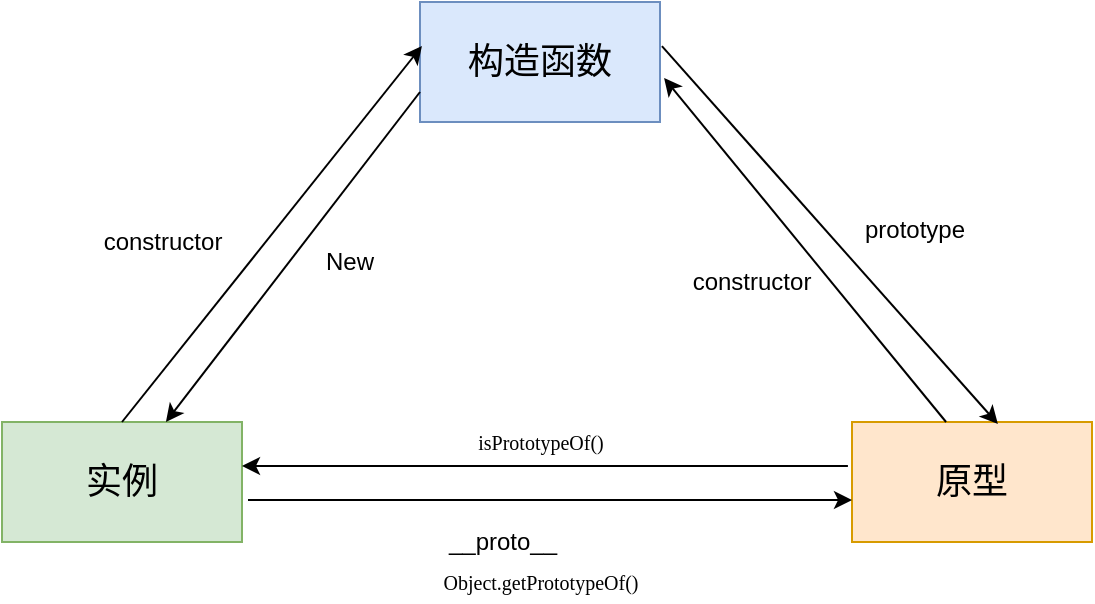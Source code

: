<mxfile version="12.8.6" type="device"><diagram id="og7rIGPKTQ5tcnafPtmB" name="Page-1"><mxGraphModel dx="786" dy="491" grid="1" gridSize="10" guides="1" tooltips="1" connect="1" arrows="1" fold="1" page="1" pageScale="1" pageWidth="827" pageHeight="1169" math="0" shadow="0"><root><mxCell id="0"/><mxCell id="1" parent="0"/><mxCell id="ntNaQMXB5QerJou9o9__-1" value="&lt;font style=&quot;font-size: 18px&quot;&gt;构造函数&lt;/font&gt;" style="rounded=0;whiteSpace=wrap;html=1;fillColor=#dae8fc;strokeColor=#6c8ebf;" vertex="1" parent="1"><mxGeometry x="354" y="90" width="120" height="60" as="geometry"/></mxCell><mxCell id="ntNaQMXB5QerJou9o9__-2" value="&lt;font style=&quot;font-size: 18px&quot;&gt;原型&lt;/font&gt;" style="rounded=0;whiteSpace=wrap;html=1;fillColor=#ffe6cc;strokeColor=#d79b00;" vertex="1" parent="1"><mxGeometry x="570" y="300" width="120" height="60" as="geometry"/></mxCell><mxCell id="ntNaQMXB5QerJou9o9__-3" value="&lt;font style=&quot;font-size: 18px&quot;&gt;实例&lt;/font&gt;" style="rounded=0;whiteSpace=wrap;html=1;fillColor=#d5e8d4;strokeColor=#82b366;" vertex="1" parent="1"><mxGeometry x="145" y="300" width="120" height="60" as="geometry"/></mxCell><mxCell id="ntNaQMXB5QerJou9o9__-4" value="" style="endArrow=classic;html=1;exitX=1.008;exitY=0.367;exitDx=0;exitDy=0;exitPerimeter=0;entryX=0.608;entryY=0.017;entryDx=0;entryDy=0;entryPerimeter=0;" edge="1" parent="1" source="ntNaQMXB5QerJou9o9__-1" target="ntNaQMXB5QerJou9o9__-2"><mxGeometry width="50" height="50" relative="1" as="geometry"><mxPoint x="380" y="300" as="sourcePoint"/><mxPoint x="450" y="170" as="targetPoint"/></mxGeometry></mxCell><mxCell id="ntNaQMXB5QerJou9o9__-5" value="" style="endArrow=classic;html=1;entryX=1.017;entryY=0.633;entryDx=0;entryDy=0;entryPerimeter=0;exitX=0.392;exitY=0;exitDx=0;exitDy=0;exitPerimeter=0;" edge="1" parent="1" source="ntNaQMXB5QerJou9o9__-2" target="ntNaQMXB5QerJou9o9__-1"><mxGeometry width="50" height="50" relative="1" as="geometry"><mxPoint x="460" y="188" as="sourcePoint"/><mxPoint x="430" y="250" as="targetPoint"/></mxGeometry></mxCell><mxCell id="ntNaQMXB5QerJou9o9__-6" value="" style="endArrow=classic;html=1;entryX=0.008;entryY=0.367;entryDx=0;entryDy=0;entryPerimeter=0;exitX=0.5;exitY=0;exitDx=0;exitDy=0;" edge="1" parent="1" source="ntNaQMXB5QerJou9o9__-3" target="ntNaQMXB5QerJou9o9__-1"><mxGeometry width="50" height="50" relative="1" as="geometry"><mxPoint x="240" y="328" as="sourcePoint"/><mxPoint x="309.97" y="156" as="targetPoint"/></mxGeometry></mxCell><mxCell id="ntNaQMXB5QerJou9o9__-7" value="" style="endArrow=classic;html=1;entryX=0.683;entryY=0;entryDx=0;entryDy=0;exitX=0;exitY=0.75;exitDx=0;exitDy=0;entryPerimeter=0;" edge="1" parent="1" source="ntNaQMXB5QerJou9o9__-1" target="ntNaQMXB5QerJou9o9__-3"><mxGeometry width="50" height="50" relative="1" as="geometry"><mxPoint x="260" y="220" as="sourcePoint"/><mxPoint x="290" y="230" as="targetPoint"/></mxGeometry></mxCell><mxCell id="ntNaQMXB5QerJou9o9__-8" value="New" style="text;html=1;strokeColor=none;fillColor=none;align=center;verticalAlign=middle;whiteSpace=wrap;rounded=0;" vertex="1" parent="1"><mxGeometry x="299" y="210" width="40" height="20" as="geometry"/></mxCell><mxCell id="ntNaQMXB5QerJou9o9__-9" value="" style="endArrow=classic;html=1;exitX=1.025;exitY=0.65;exitDx=0;exitDy=0;exitPerimeter=0;" edge="1" parent="1" source="ntNaQMXB5QerJou9o9__-3"><mxGeometry width="50" height="50" relative="1" as="geometry"><mxPoint x="350" y="300" as="sourcePoint"/><mxPoint x="570" y="339" as="targetPoint"/></mxGeometry></mxCell><mxCell id="ntNaQMXB5QerJou9o9__-12" value="constructor" style="text;html=1;strokeColor=none;fillColor=none;align=center;verticalAlign=middle;whiteSpace=wrap;rounded=0;" vertex="1" parent="1"><mxGeometry x="500" y="220" width="40" height="20" as="geometry"/></mxCell><mxCell id="ntNaQMXB5QerJou9o9__-14" value="&lt;span style=&quot;white-space: normal&quot;&gt;constructor&lt;/span&gt;" style="text;html=1;align=center;verticalAlign=middle;resizable=0;points=[];autosize=1;" vertex="1" parent="1"><mxGeometry x="190" y="200" width="70" height="20" as="geometry"/></mxCell><mxCell id="ntNaQMXB5QerJou9o9__-15" value="__proto__" style="text;html=1;align=center;verticalAlign=middle;resizable=0;points=[];autosize=1;" vertex="1" parent="1"><mxGeometry x="360" y="350" width="70" height="20" as="geometry"/></mxCell><mxCell id="ntNaQMXB5QerJou9o9__-16" value="&lt;p class=&quot;p1&quot; style=&quot;margin: 0px ; font-stretch: normal ; font-size: 10px ; line-height: normal ; font-family: &amp;#34;.sf ns text&amp;#34; ; white-space: normal&quot;&gt;Object.getPrototypeOf()&lt;/p&gt;" style="text;html=1;align=center;verticalAlign=middle;resizable=0;points=[];autosize=1;" vertex="1" parent="1"><mxGeometry x="339" y="370" width="150" height="20" as="geometry"/></mxCell><mxCell id="ntNaQMXB5QerJou9o9__-17" value="prototype" style="text;html=1;align=center;verticalAlign=middle;resizable=0;points=[];autosize=1;" vertex="1" parent="1"><mxGeometry x="566" y="194" width="70" height="20" as="geometry"/></mxCell><mxCell id="ntNaQMXB5QerJou9o9__-18" value="" style="endArrow=classic;html=1;exitX=-0.017;exitY=0.367;exitDx=0;exitDy=0;exitPerimeter=0;" edge="1" parent="1" source="ntNaQMXB5QerJou9o9__-2"><mxGeometry width="50" height="50" relative="1" as="geometry"><mxPoint x="320" y="360" as="sourcePoint"/><mxPoint x="265" y="322" as="targetPoint"/></mxGeometry></mxCell><mxCell id="ntNaQMXB5QerJou9o9__-19" value="&lt;p class=&quot;p1&quot; style=&quot;margin: 0px ; font-stretch: normal ; font-size: 10px ; line-height: normal ; font-family: &amp;#34;.sf ns text&amp;#34; ; white-space: normal&quot;&gt;isPrototypeOf()&lt;/p&gt;" style="text;html=1;align=center;verticalAlign=middle;resizable=0;points=[];autosize=1;" vertex="1" parent="1"><mxGeometry x="364" y="300" width="100" height="20" as="geometry"/></mxCell></root></mxGraphModel></diagram></mxfile>